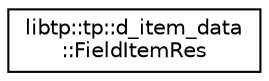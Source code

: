 digraph "Graphical Class Hierarchy"
{
 // LATEX_PDF_SIZE
  edge [fontname="Helvetica",fontsize="10",labelfontname="Helvetica",labelfontsize="10"];
  node [fontname="Helvetica",fontsize="10",shape=record];
  rankdir="LR";
  Node0 [label="libtp::tp::d_item_data\l::FieldItemRes",height=0.2,width=0.4,color="black", fillcolor="white", style="filled",URL="$d5/d73/structlibtp_1_1tp_1_1d__item__data_1_1FieldItemRes.html",tooltip=" "];
}

